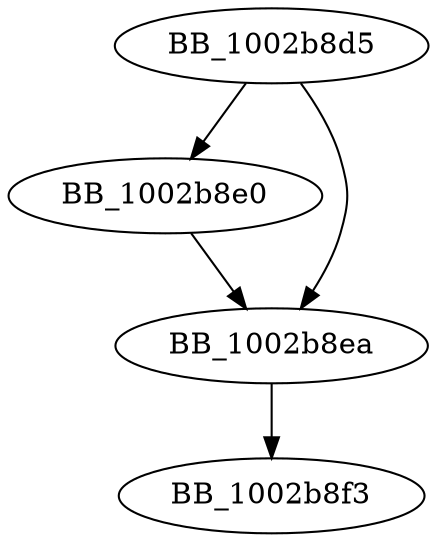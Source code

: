 DiGraph sub_1002B8D5{
BB_1002b8d5->BB_1002b8e0
BB_1002b8d5->BB_1002b8ea
BB_1002b8e0->BB_1002b8ea
BB_1002b8ea->BB_1002b8f3
}
